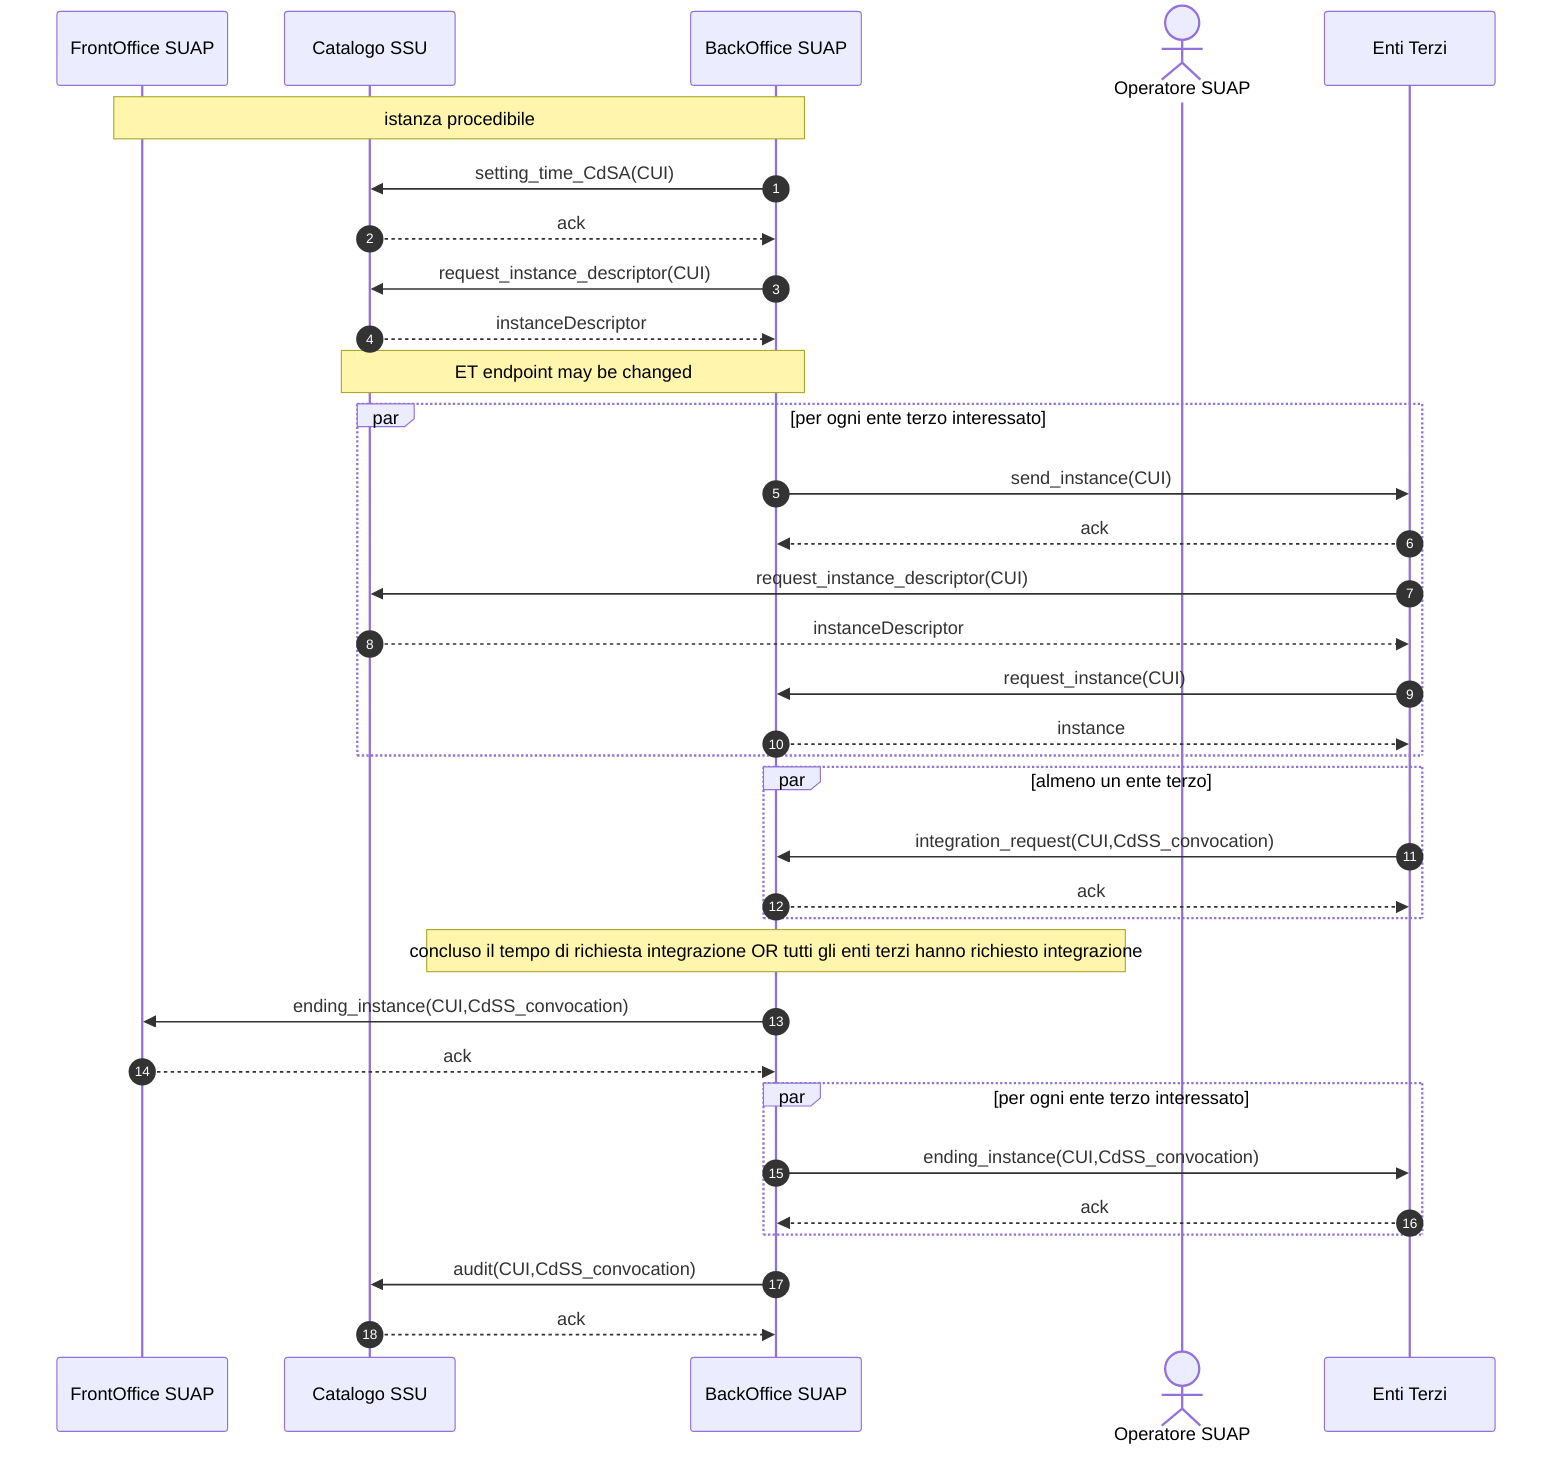 sequenceDiagram
    autonumber
       
    participant F as FrontOffice SUAP
    participant C as Catalogo SSU    
    participant B as BackOffice SUAP    
    actor O as Operatore SUAP    
    participant E as Enti Terzi    
   
    Note over F,B: istanza procedibile

    B ->> C: setting_time_CdSA(CUI)
    C -->> B: ack
     
    B ->> C: request_instance_descriptor(CUI)
    C -->> B: instanceDescriptor
    Note over C,B: ET endpoint may be changed
    
    par per ogni ente terzo interessato        
        B ->> E: send_instance(CUI)
        E -->> B: ack
        E ->> C: request_instance_descriptor(CUI)
        C -->> E: instanceDescriptor
        E ->> B: request_instance(CUI)
        B -->> E: instance
    end
        
    par almeno un ente terzo
        E ->> B: integration_request(CUI,CdSS_convocation)
        B -->> E: ack            
    end

    Note over B: concluso il tempo di richiesta integrazione OR tutti gli enti terzi hanno richiesto integrazione
    B ->> F: ending_instance(CUI,CdSS_convocation)
    F -->> B: ack            
    par per ogni ente terzo interessato
        B ->> E: ending_instance(CUI,CdSS_convocation)
        E -->> B: ack
    end
    B ->> C: audit(CUI,CdSS_convocation)
    C -->> B: ack